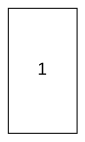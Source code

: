 graph graph0 {

    fontsize=8; 
    fontname="Arial";
    splines=true; 
    sep=1;
    overlap=false;

{ 
    node [shape=rect,fontname="Arial",fontsize=8,margin=0,penwidth=0.5,fillcolor=none];

    1 [fixedsize=true,id="el1",width=0.457,height=0.832];
}
edge [penwidth=0.2];
}
